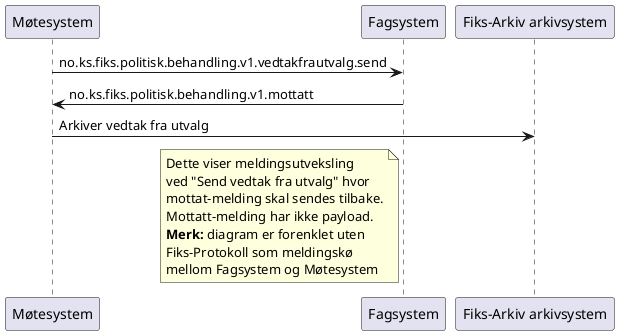 @startuml
participant Møtesystem as "Møtesystem"
participant Fagsystem as "Fagsystem"
participant Arkivsystem as "Fiks-Arkiv arkivsystem"

Møtesystem -> Fagsystem : no.ks.fiks.politisk.behandling.v1.vedtakfrautvalg.send
Møtesystem <- Fagsystem : no.ks.fiks.politisk.behandling.v1.mottatt
Møtesystem -> Arkivsystem : Arkiver vedtak fra utvalg

note left of Fagsystem
Dette viser meldingsutveksling
ved "Send vedtak fra utvalg" hvor 
mottat-melding skal sendes tilbake.
Mottatt-melding har ikke payload.
**Merk:** diagram er forenklet uten
Fiks-Protokoll som meldingskø
mellom Fagsystem og Møtesystem
end note

@enduml